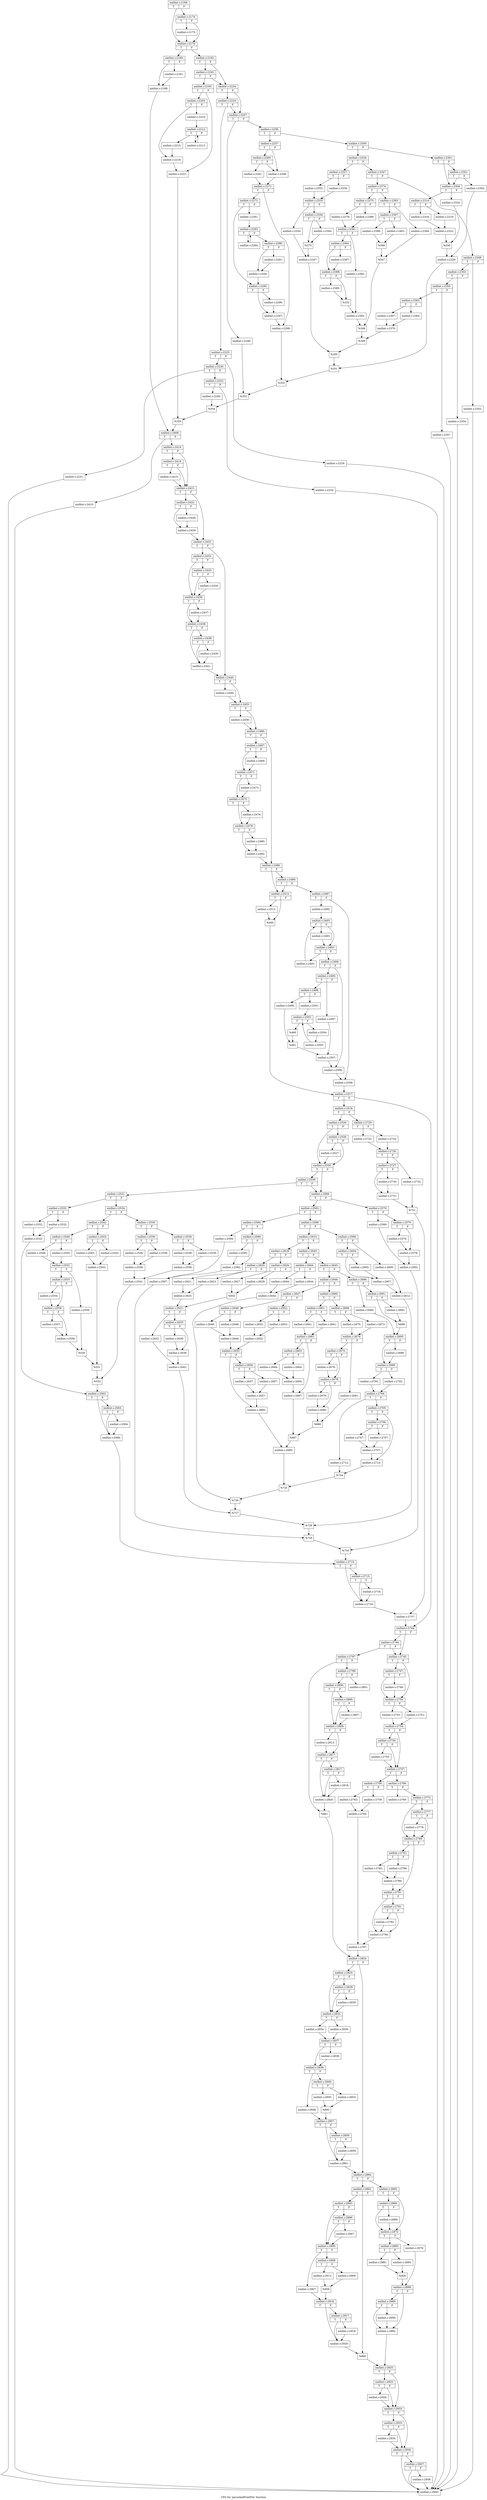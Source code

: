 digraph "CFG for 'parseAndPrintFile' function" {
	label="CFG for 'parseAndPrintFile' function";

	Node0x5073530 [shape=record,label="{xmllint.c:2168:|{<s0>T|<s1>F}}"];
	Node0x5073530 -> Node0x5091bf0;
	Node0x5073530 -> Node0x5091ba0;
	Node0x5091bf0 [shape=record,label="{xmllint.c:2174:|{<s0>T|<s1>F}}"];
	Node0x5091bf0 -> Node0x5091ba0;
	Node0x5091bf0 -> Node0x5091b50;
	Node0x5091b50 [shape=record,label="{xmllint.c:2175:}"];
	Node0x5091b50 -> Node0x5091ba0;
	Node0x5091ba0 [shape=record,label="{xmllint.c:2179:|{<s0>T|<s1>F}}"];
	Node0x5091ba0 -> Node0x50921e0;
	Node0x5091ba0 -> Node0x5092280;
	Node0x50921e0 [shape=record,label="{xmllint.c:2180:|{<s0>T|<s1>F}}"];
	Node0x50921e0 -> Node0x50926b0;
	Node0x50921e0 -> Node0x5092700;
	Node0x50926b0 [shape=record,label="{xmllint.c:2181:}"];
	Node0x50926b0 -> Node0x5092700;
	Node0x5092700 [shape=record,label="{xmllint.c:2188:}"];
	Node0x5092700 -> Node0x5092230;
	Node0x5092280 [shape=record,label="{xmllint.c:2192:|{<s0>T|<s1>F}}"];
	Node0x5092280 -> Node0x5095880;
	Node0x5092280 -> Node0x5093590;
	Node0x5095880 [shape=record,label="{xmllint.c:2192:|{<s0>T|<s1>F}}"];
	Node0x5095880 -> Node0x5094200;
	Node0x5095880 -> Node0x5093590;
	Node0x5094200 [shape=record,label="{xmllint.c:2193:|{<s0>T|<s1>F}}"];
	Node0x5094200 -> Node0x5098840;
	Node0x5094200 -> Node0x5098ce0;
	Node0x5098840 [shape=record,label="{xmllint.c:2203:|{<s0>T|<s1>F}}"];
	Node0x5098840 -> Node0x5099bd0;
	Node0x5098840 -> Node0x509a000;
	Node0x5099bd0 [shape=record,label="{xmllint.c:2210:}"];
	Node0x5099bd0 -> Node0x509a570;
	Node0x509a570 [shape=record,label="{xmllint.c:2212:|{<s0>T|<s1>F}}"];
	Node0x509a570 -> Node0x509b320;
	Node0x509a570 -> Node0x509af80;
	Node0x509b320 [shape=record,label="{xmllint.c:2213:}"];
	Node0x509b320 -> Node0x509a570;
	Node0x509af80 [shape=record,label="{xmllint.c:2215:}"];
	Node0x509af80 -> Node0x509a000;
	Node0x509a000 [shape=record,label="{xmllint.c:2219:}"];
	Node0x509a000 -> Node0x5098ce0;
	Node0x5098ce0 [shape=record,label="{xmllint.c:2221:}"];
	Node0x5098ce0 -> Node0x5093470;
	Node0x5093590 [shape=record,label="{xmllint.c:2224:|{<s0>T|<s1>F}}"];
	Node0x5093590 -> Node0x509c8b0;
	Node0x5093590 -> Node0x509c860;
	Node0x509c8b0 [shape=record,label="{xmllint.c:2224:|{<s0>T|<s1>F}}"];
	Node0x509c8b0 -> Node0x509b800;
	Node0x509c8b0 -> Node0x509c860;
	Node0x509b800 [shape=record,label="{xmllint.c:2225:|{<s0>T|<s1>F}}"];
	Node0x509b800 -> Node0x509d3f0;
	Node0x509b800 -> Node0x509d440;
	Node0x509d3f0 [shape=record,label="{xmllint.c:2229:}"];
	Node0x509d3f0 -> Node0x51165d0;
	Node0x509d440 [shape=record,label="{xmllint.c:2230:|{<s0>T|<s1>F}}"];
	Node0x509d440 -> Node0x509d8e0;
	Node0x509d440 -> Node0x509d930;
	Node0x509d8e0 [shape=record,label="{xmllint.c:2231:}"];
	Node0x509d8e0 -> Node0x51165d0;
	Node0x509d930 [shape=record,label="{xmllint.c:2232:|{<s0>T|<s1>F}}"];
	Node0x509d930 -> Node0x509e3e0;
	Node0x509d930 -> Node0x509e430;
	Node0x509e3e0 [shape=record,label="{xmllint.c:2234:}"];
	Node0x509e3e0 -> Node0x51165d0;
	Node0x509e430 [shape=record,label="{xmllint.c:2240:}"];
	Node0x509e430 -> Node0x509c3e0;
	Node0x509c860 [shape=record,label="{xmllint.c:2247:|{<s0>T|<s1>F}}"];
	Node0x509c860 -> Node0x509f1b0;
	Node0x509c860 -> Node0x509fb70;
	Node0x509f1b0 [shape=record,label="{xmllint.c:2248:}"];
	Node0x509f1b0 -> Node0x509f4e0;
	Node0x509fb70 [shape=record,label="{xmllint.c:2256:|{<s0>T|<s1>F}}"];
	Node0x509fb70 -> Node0x50a0260;
	Node0x509fb70 -> Node0x50a0480;
	Node0x50a0260 [shape=record,label="{xmllint.c:2257:|{<s0>T|<s1>F}}"];
	Node0x50a0260 -> Node0x50a0ac0;
	Node0x50a0260 -> Node0x50a0a70;
	Node0x50a0ac0 [shape=record,label="{xmllint.c:2260:|{<s0>T|<s1>F}}"];
	Node0x50a0ac0 -> Node0x50a09d0;
	Node0x50a0ac0 -> Node0x50a0a70;
	Node0x50a09d0 [shape=record,label="{xmllint.c:2261:}"];
	Node0x50a09d0 -> Node0x50a0a20;
	Node0x50a0a70 [shape=record,label="{xmllint.c:2268:}"];
	Node0x50a0a70 -> Node0x50a0a20;
	Node0x50a0a20 [shape=record,label="{xmllint.c:2271:|{<s0>T|<s1>F}}"];
	Node0x50a0a20 -> Node0x50a18e0;
	Node0x50a0a20 -> Node0x50a1930;
	Node0x50a18e0 [shape=record,label="{xmllint.c:2272:|{<s0>T|<s1>F}}"];
	Node0x50a18e0 -> Node0x50a2f80;
	Node0x50a18e0 -> Node0x50a2fd0;
	Node0x50a2f80 [shape=record,label="{xmllint.c:2281:}"];
	Node0x50a2f80 -> Node0x4eeb010;
	Node0x4eeb010 [shape=record,label="{xmllint.c:2283:|{<s0>T|<s1>F}}"];
	Node0x4eeb010 -> Node0x4eebcc0;
	Node0x4eeb010 -> Node0x4eeb340;
	Node0x4eebcc0 [shape=record,label="{xmllint.c:2284:}"];
	Node0x4eebcc0 -> Node0x4eeb010;
	Node0x4eeb340 [shape=record,label="{xmllint.c:2286:|{<s0>T|<s1>F}}"];
	Node0x4eeb340 -> Node0x4eec270;
	Node0x4eeb340 -> Node0x4eec190;
	Node0x4eec190 [shape=record,label="{xmllint.c:2291:}"];
	Node0x4eec190 -> Node0x4eec270;
	Node0x4eec270 [shape=record,label="{xmllint.c:2294:}"];
	Node0x4eec270 -> Node0x50a2fd0;
	Node0x50a2fd0 [shape=record,label="{xmllint.c:2295:|{<s0>T|<s1>F}}"];
	Node0x50a2fd0 -> Node0x50a7380;
	Node0x50a2fd0 -> Node0x50a73d0;
	Node0x50a7380 [shape=record,label="{xmllint.c:2296:}"];
	Node0x50a7380 -> Node0x50a73d0;
	Node0x50a73d0 [shape=record,label="{xmllint.c:2297:}"];
	Node0x50a73d0 -> Node0x50a1930;
	Node0x50a1930 [shape=record,label="{xmllint.c:2298:}"];
	Node0x50a1930 -> Node0x50a04d0;
	Node0x50a0480 [shape=record,label="{xmllint.c:2300:|{<s0>T|<s1>F}}"];
	Node0x50a0480 -> Node0x50a7a70;
	Node0x50a0480 -> Node0x50a7b10;
	Node0x50a7a70 [shape=record,label="{xmllint.c:2301:|{<s0>T|<s1>F}}"];
	Node0x50a7a70 -> Node0x50a7e80;
	Node0x50a7a70 -> Node0x50a7e30;
	Node0x50a7e80 [shape=record,label="{xmllint.c:2301:|{<s0>T|<s1>F}}"];
	Node0x50a7e80 -> Node0x50a7d90;
	Node0x50a7e80 -> Node0x50a7e30;
	Node0x50a7d90 [shape=record,label="{xmllint.c:2302:}"];
	Node0x50a7d90 -> Node0x50a7de0;
	Node0x50a7e30 [shape=record,label="{xmllint.c:2304:|{<s0>T|<s1>F}}"];
	Node0x50a7e30 -> Node0x50a8ef0;
	Node0x50a7e30 -> Node0x50a9340;
	Node0x50a8ef0 [shape=record,label="{xmllint.c:2314:|{<s0>T|<s1>F}}"];
	Node0x50a8ef0 -> Node0x50a96c0;
	Node0x50a8ef0 -> Node0x50a9760;
	Node0x50a96c0 [shape=record,label="{xmllint.c:2316:}"];
	Node0x50a96c0 -> Node0x50a9710;
	Node0x50a9760 [shape=record,label="{xmllint.c:2319:}"];
	Node0x50a9760 -> Node0x50a9710;
	Node0x50a9710 [shape=record,label="{xmllint.c:2323:}"];
	Node0x50a9710 -> Node0x50a92f0;
	Node0x50a9340 [shape=record,label="{xmllint.c:2324:}"];
	Node0x50a9340 -> Node0x50a92f0;
	Node0x50a92f0 [shape=record,label="{%240}"];
	Node0x50a92f0 -> Node0x50a7de0;
	Node0x50a7de0 [shape=record,label="{xmllint.c:2326:}"];
	Node0x50a7de0 -> Node0x50a7ac0;
	Node0x50a7b10 [shape=record,label="{xmllint.c:2326:|{<s0>T|<s1>F}}"];
	Node0x50a7b10 -> Node0x50aa1d0;
	Node0x50a7b10 -> Node0x50ab1b0;
	Node0x50aa1d0 [shape=record,label="{xmllint.c:2327:|{<s0>T|<s1>F}}"];
	Node0x50aa1d0 -> Node0x50ab690;
	Node0x50aa1d0 -> Node0x50ab730;
	Node0x50ab690 [shape=record,label="{xmllint.c:2330:}"];
	Node0x50ab690 -> Node0x50ab6e0;
	Node0x50ab730 [shape=record,label="{xmllint.c:2332:}"];
	Node0x50ab730 -> Node0x50ab6e0;
	Node0x50ab6e0 [shape=record,label="{xmllint.c:2333:|{<s0>T|<s1>F}}"];
	Node0x50ab6e0 -> Node0x50abdc0;
	Node0x50ab6e0 -> Node0x50abe60;
	Node0x50abdc0 [shape=record,label="{xmllint.c:2334:}"];
	Node0x50abdc0 -> Node0x50abe10;
	Node0x50abe60 [shape=record,label="{xmllint.c:2336:|{<s0>T|<s1>F}}"];
	Node0x50abe60 -> Node0x4e2c800;
	Node0x50abe60 -> Node0x4e220e0;
	Node0x4e2c800 [shape=record,label="{xmllint.c:2344:}"];
	Node0x4e2c800 -> Node0x4e220e0;
	Node0x4e220e0 [shape=record,label="{%270}"];
	Node0x4e220e0 -> Node0x50abe10;
	Node0x50abe10 [shape=record,label="{xmllint.c:2347:}"];
	Node0x50abe10 -> Node0x50aaaf0;
	Node0x50ab1b0 [shape=record,label="{xmllint.c:2347:|{<s0>T|<s1>F}}"];
	Node0x50ab1b0 -> Node0x50ae1b0;
	Node0x50ab1b0 -> Node0x50ae250;
	Node0x50ae1b0 [shape=record,label="{xmllint.c:2348:|{<s0>T|<s1>F}}"];
	Node0x50ae1b0 -> Node0x50aecd0;
	Node0x50ae1b0 -> Node0x50aed20;
	Node0x50aecd0 [shape=record,label="{xmllint.c:2352:}"];
	Node0x50aecd0 -> Node0x51165d0;
	Node0x50aed20 [shape=record,label="{xmllint.c:2353:|{<s0>T|<s1>F}}"];
	Node0x50aed20 -> Node0x50af1c0;
	Node0x50aed20 -> Node0x50af210;
	Node0x50af1c0 [shape=record,label="{xmllint.c:2354:}"];
	Node0x50af1c0 -> Node0x51165d0;
	Node0x50af210 [shape=record,label="{xmllint.c:2355:|{<s0>T|<s1>F}}"];
	Node0x50af210 -> Node0x50afcc0;
	Node0x50af210 -> Node0x50afd10;
	Node0x50afcc0 [shape=record,label="{xmllint.c:2357:}"];
	Node0x50afcc0 -> Node0x51165d0;
	Node0x50afd10 [shape=record,label="{xmllint.c:2363:|{<s0>T|<s1>F}}"];
	Node0x50afd10 -> Node0x50b05e0;
	Node0x50afd10 -> Node0x50b0680;
	Node0x50b05e0 [shape=record,label="{xmllint.c:2364:}"];
	Node0x50b05e0 -> Node0x50b0630;
	Node0x50b0680 [shape=record,label="{xmllint.c:2367:}"];
	Node0x50b0680 -> Node0x50b0630;
	Node0x50b0630 [shape=record,label="{xmllint.c:2370:}"];
	Node0x50b0630 -> Node0x50ae200;
	Node0x50ae250 [shape=record,label="{xmllint.c:2374:|{<s0>T|<s1>F}}"];
	Node0x50ae250 -> Node0x50b0e10;
	Node0x50ae250 -> Node0x50b20b0;
	Node0x50b0e10 [shape=record,label="{xmllint.c:2375:|{<s0>T|<s1>F}}"];
	Node0x50b0e10 -> Node0x50b2640;
	Node0x50b0e10 -> Node0x50b26e0;
	Node0x50b2640 [shape=record,label="{xmllint.c:2378:}"];
	Node0x50b2640 -> Node0x50b2690;
	Node0x50b26e0 [shape=record,label="{xmllint.c:2380:}"];
	Node0x50b26e0 -> Node0x50b2690;
	Node0x50b2690 [shape=record,label="{xmllint.c:2381:|{<s0>T|<s1>F}}"];
	Node0x50b2690 -> Node0x50b2d70;
	Node0x50b2690 -> Node0x50b2e10;
	Node0x50b2d70 [shape=record,label="{xmllint.c:2382:}"];
	Node0x50b2d70 -> Node0x50b2dc0;
	Node0x50b2e10 [shape=record,label="{xmllint.c:2384:|{<s0>T|<s1>F}}"];
	Node0x50b2e10 -> Node0x50b3720;
	Node0x50b2e10 -> Node0x50b3770;
	Node0x50b3720 [shape=record,label="{xmllint.c:2387:}"];
	Node0x50b3720 -> Node0x50b3770;
	Node0x50b3770 [shape=record,label="{xmllint.c:2388:|{<s0>T|<s1>F}}"];
	Node0x50b3770 -> Node0x50b3cf0;
	Node0x50b3770 -> Node0x50b3d40;
	Node0x50b3cf0 [shape=record,label="{xmllint.c:2389:}"];
	Node0x50b3cf0 -> Node0x50b3d40;
	Node0x50b3d40 [shape=record,label="{%332}"];
	Node0x50b3d40 -> Node0x50b2dc0;
	Node0x50b2dc0 [shape=record,label="{xmllint.c:2392:}"];
	Node0x50b2dc0 -> Node0x50b2060;
	Node0x50b20b0 [shape=record,label="{xmllint.c:2393:|{<s0>T|<s1>F}}"];
	Node0x50b20b0 -> Node0x50b43b0;
	Node0x50b20b0 -> Node0x50b4450;
	Node0x50b43b0 [shape=record,label="{xmllint.c:2394:}"];
	Node0x50b43b0 -> Node0x50b4400;
	Node0x50b4450 [shape=record,label="{xmllint.c:2397:|{<s0>T|<s1>F}}"];
	Node0x50b4450 -> Node0x50b4b50;
	Node0x50b4450 -> Node0x50b4bf0;
	Node0x50b4b50 [shape=record,label="{xmllint.c:2398:}"];
	Node0x50b4b50 -> Node0x50b4ba0;
	Node0x50b4bf0 [shape=record,label="{xmllint.c:2401:}"];
	Node0x50b4bf0 -> Node0x50b4ba0;
	Node0x50b4ba0 [shape=record,label="{%346}"];
	Node0x50b4ba0 -> Node0x50b4400;
	Node0x50b4400 [shape=record,label="{%347}"];
	Node0x50b4400 -> Node0x50b2060;
	Node0x50b2060 [shape=record,label="{%348}"];
	Node0x50b2060 -> Node0x50ae200;
	Node0x50ae200 [shape=record,label="{%349}"];
	Node0x50ae200 -> Node0x50aaaf0;
	Node0x50aaaf0 [shape=record,label="{%350}"];
	Node0x50aaaf0 -> Node0x50a7ac0;
	Node0x50a7ac0 [shape=record,label="{%351}"];
	Node0x50a7ac0 -> Node0x50a04d0;
	Node0x50a04d0 [shape=record,label="{%352}"];
	Node0x50a04d0 -> Node0x509f4e0;
	Node0x509f4e0 [shape=record,label="{%353}"];
	Node0x509f4e0 -> Node0x509c3e0;
	Node0x509c3e0 [shape=record,label="{%354}"];
	Node0x509c3e0 -> Node0x5093470;
	Node0x5093470 [shape=record,label="{%355}"];
	Node0x5093470 -> Node0x5092230;
	Node0x5092230 [shape=record,label="{xmllint.c:2409:|{<s0>T|<s1>F}}"];
	Node0x5092230 -> Node0x50b53c0;
	Node0x5092230 -> Node0x50b5f60;
	Node0x50b53c0 [shape=record,label="{xmllint.c:2410:}"];
	Node0x50b53c0 -> Node0x51165d0;
	Node0x50b5f60 [shape=record,label="{xmllint.c:2414:|{<s0>T|<s1>F}}"];
	Node0x50b5f60 -> Node0x50b6550;
	Node0x50b5f60 -> Node0x50b6500;
	Node0x50b6550 [shape=record,label="{xmllint.c:2414:|{<s0>T|<s1>F}}"];
	Node0x50b6550 -> Node0x50b6500;
	Node0x50b6550 -> Node0x50b64b0;
	Node0x50b64b0 [shape=record,label="{xmllint.c:2415:}"];
	Node0x50b64b0 -> Node0x50b6500;
	Node0x50b6500 [shape=record,label="{xmllint.c:2421:|{<s0>T|<s1>F}}"];
	Node0x50b6500 -> Node0x50b6be0;
	Node0x50b6500 -> Node0x50b6c30;
	Node0x50b6be0 [shape=record,label="{xmllint.c:2422:|{<s0>T|<s1>F}}"];
	Node0x50b6be0 -> Node0x50b76d0;
	Node0x50b6be0 -> Node0x50b7a60;
	Node0x50b76d0 [shape=record,label="{xmllint.c:2426:}"];
	Node0x50b76d0 -> Node0x50b7a60;
	Node0x50b7a60 [shape=record,label="{xmllint.c:2429:}"];
	Node0x50b7a60 -> Node0x50b6c30;
	Node0x50b6c30 [shape=record,label="{xmllint.c:2432:|{<s0>T|<s1>F}}"];
	Node0x50b6c30 -> Node0x50b7ea0;
	Node0x50b6c30 -> Node0x50b8430;
	Node0x50b7ea0 [shape=record,label="{xmllint.c:2433:|{<s0>T|<s1>F}}"];
	Node0x50b7ea0 -> Node0x50b8690;
	Node0x50b7ea0 -> Node0x50b8640;
	Node0x50b8690 [shape=record,label="{xmllint.c:2433:|{<s0>T|<s1>F}}"];
	Node0x50b8690 -> Node0x50b8640;
	Node0x50b8690 -> Node0x50b85f0;
	Node0x50b85f0 [shape=record,label="{xmllint.c:2434:}"];
	Node0x50b85f0 -> Node0x50b8640;
	Node0x50b8640 [shape=record,label="{xmllint.c:2436:|{<s0>T|<s1>F}}"];
	Node0x50b8640 -> Node0x50b77c0;
	Node0x50b8640 -> Node0x50b7810;
	Node0x50b77c0 [shape=record,label="{xmllint.c:2437:}"];
	Node0x50b77c0 -> Node0x50b7810;
	Node0x50b7810 [shape=record,label="{xmllint.c:2438:|{<s0>T|<s1>F}}"];
	Node0x50b7810 -> Node0x4ff0400;
	Node0x50b7810 -> Node0x4ff0450;
	Node0x4ff0400 [shape=record,label="{xmllint.c:2438:|{<s0>T|<s1>F}}"];
	Node0x4ff0400 -> Node0x4ff0450;
	Node0x4ff0400 -> Node0x4ff0120;
	Node0x4ff0120 [shape=record,label="{xmllint.c:2439:}"];
	Node0x4ff0120 -> Node0x4ff0450;
	Node0x4ff0450 [shape=record,label="{xmllint.c:2441:}"];
	Node0x4ff0450 -> Node0x50b8430;
	Node0x50b8430 [shape=record,label="{xmllint.c:2445:|{<s0>T|<s1>F}}"];
	Node0x50b8430 -> Node0x4ff0de0;
	Node0x50b8430 -> Node0x4ff0e30;
	Node0x4ff0de0 [shape=record,label="{xmllint.c:2446:}"];
	Node0x4ff0de0 -> Node0x4ff0e30;
	Node0x4ff0e30 [shape=record,label="{xmllint.c:2455:|{<s0>T|<s1>F}}"];
	Node0x4ff0e30 -> Node0x4c18600;
	Node0x4ff0e30 -> Node0x4ff15d0;
	Node0x4c18600 [shape=record,label="{xmllint.c:2456:}"];
	Node0x4c18600 -> Node0x4ff15d0;
	Node0x4ff15d0 [shape=record,label="{xmllint.c:2466:|{<s0>T|<s1>F}}"];
	Node0x4ff15d0 -> Node0x4ff1900;
	Node0x4ff15d0 -> Node0x4ff1f50;
	Node0x4ff1900 [shape=record,label="{xmllint.c:2467:|{<s0>T|<s1>F}}"];
	Node0x4ff1900 -> Node0x4ff27f0;
	Node0x4ff1900 -> Node0x4ff2840;
	Node0x4ff27f0 [shape=record,label="{xmllint.c:2469:}"];
	Node0x4ff27f0 -> Node0x4ff2840;
	Node0x4ff2840 [shape=record,label="{xmllint.c:2471:|{<s0>T|<s1>F}}"];
	Node0x4ff2840 -> Node0x4ff2f50;
	Node0x4ff2840 -> Node0x4ff3200;
	Node0x4ff2f50 [shape=record,label="{xmllint.c:2473:}"];
	Node0x4ff2f50 -> Node0x4ff3200;
	Node0x4ff3200 [shape=record,label="{xmllint.c:2475:|{<s0>T|<s1>F}}"];
	Node0x4ff3200 -> Node0x4ff3630;
	Node0x4ff3200 -> Node0x4ff3680;
	Node0x4ff3630 [shape=record,label="{xmllint.c:2476:}"];
	Node0x4ff3630 -> Node0x4ff3680;
	Node0x4ff3680 [shape=record,label="{xmllint.c:2478:|{<s0>T|<s1>F}}"];
	Node0x4ff3680 -> Node0x4ff3af0;
	Node0x4ff3680 -> Node0x4ff3b40;
	Node0x4ff3af0 [shape=record,label="{xmllint.c:2480:}"];
	Node0x4ff3af0 -> Node0x4ff3b40;
	Node0x4ff3b40 [shape=record,label="{xmllint.c:2482:}"];
	Node0x4ff3b40 -> Node0x4ff1f50;
	Node0x4ff1f50 [shape=record,label="{xmllint.c:2486:|{<s0>T|<s1>F}}"];
	Node0x4ff1f50 -> Node0x4ff4280;
	Node0x4ff1f50 -> Node0x4ff4230;
	Node0x4ff4280 [shape=record,label="{xmllint.c:2486:|{<s0>T|<s1>F}}"];
	Node0x4ff4280 -> Node0x4ff4230;
	Node0x4ff4280 -> Node0x4ff4190;
	Node0x4ff4190 [shape=record,label="{xmllint.c:2487:|{<s0>T|<s1>F}}"];
	Node0x4ff4190 -> Node0x4ff52f0;
	Node0x4ff4190 -> Node0x4ff5340;
	Node0x4ff52f0 [shape=record,label="{xmllint.c:2492:}"];
	Node0x4ff52f0 -> Node0x4ff5a60;
	Node0x4ff5a60 [shape=record,label="{xmllint.c:2493:|{<s0>T|<s1>F}}"];
	Node0x4ff5a60 -> Node0x4ff5d10;
	Node0x4ff5a60 -> Node0x4ff5cc0;
	Node0x4ff5d10 [shape=record,label="{xmllint.c:2493:}"];
	Node0x4ff5d10 -> Node0x4ff5cc0;
	Node0x4ff5cc0 [shape=record,label="{xmllint.c:2493:|{<s0>T|<s1>F}}"];
	Node0x4ff5cc0 -> Node0x4ff62d0;
	Node0x4ff5cc0 -> Node0x4ff5c40;
	Node0x4ff62d0 [shape=record,label="{xmllint.c:2493:}"];
	Node0x4ff62d0 -> Node0x4ff5a60;
	Node0x4ff5c40 [shape=record,label="{xmllint.c:2494:|{<s0>T|<s1>F}}"];
	Node0x4ff5c40 -> Node0x4ff6650;
	Node0x4ff5c40 -> Node0x4ff66a0;
	Node0x4ff6650 [shape=record,label="{xmllint.c:2495:|{<s0>T|<s1>F}}"];
	Node0x4ff6650 -> Node0x4ff7100;
	Node0x4ff6650 -> Node0x4ff7670;
	Node0x4ff7100 [shape=record,label="{xmllint.c:2497:}"];
	Node0x4ff7100 -> Node0x4ff7430;
	Node0x4ff7670 [shape=record,label="{xmllint.c:2498:|{<s0>T|<s1>F}}"];
	Node0x4ff7670 -> Node0x4ff7ac0;
	Node0x4ff7670 -> Node0x4ff7b60;
	Node0x4ff7ac0 [shape=record,label="{xmllint.c:2499:}"];
	Node0x4ff7ac0 -> Node0x4ff7b10;
	Node0x4ff7b60 [shape=record,label="{xmllint.c:2501:}"];
	Node0x4ff7b60 -> Node0x4ff86e0;
	Node0x4ff86e0 [shape=record,label="{xmllint.c:2503:|{<s0>T|<s1>F}}"];
	Node0x4ff86e0 -> Node0x4ff8940;
	Node0x4ff86e0 -> Node0x4ff8580;
	Node0x4ff8940 [shape=record,label="{xmllint.c:2504:}"];
	Node0x4ff8940 -> Node0x4ff88f0;
	Node0x4ff88f0 [shape=record,label="{xmllint.c:2503:}"];
	Node0x4ff88f0 -> Node0x4ff86e0;
	Node0x4ff8580 [shape=record,label="{%460}"];
	Node0x4ff8580 -> Node0x4ff7b10;
	Node0x4ff7b10 [shape=record,label="{%461}"];
	Node0x4ff7b10 -> Node0x4ff7430;
	Node0x4ff7430 [shape=record,label="{xmllint.c:2507:}"];
	Node0x4ff7430 -> Node0x4ff66a0;
	Node0x4ff66a0 [shape=record,label="{xmllint.c:2508:}"];
	Node0x4ff66a0 -> Node0x4ff5340;
	Node0x4ff5340 [shape=record,label="{xmllint.c:2509:}"];
	Node0x4ff5340 -> Node0x4ff41e0;
	Node0x4ff4230 [shape=record,label="{xmllint.c:2512:|{<s0>T|<s1>F}}"];
	Node0x4ff4230 -> Node0x4ff97e0;
	Node0x4ff4230 -> Node0x4ff9830;
	Node0x4ff97e0 [shape=record,label="{xmllint.c:2513:}"];
	Node0x4ff97e0 -> Node0x4ff9830;
	Node0x4ff9830 [shape=record,label="{%465}"];
	Node0x4ff9830 -> Node0x4ff41e0;
	Node0x4ff41e0 [shape=record,label="{xmllint.c:2517:|{<s0>T|<s1>F}}"];
	Node0x4ff41e0 -> Node0x4ffa0e0;
	Node0x4ff41e0 -> Node0x4ffa410;
	Node0x4ffa0e0 [shape=record,label="{xmllint.c:2518:|{<s0>T|<s1>F}}"];
	Node0x4ffa0e0 -> Node0x4ff9c50;
	Node0x4ffa0e0 -> Node0x4ffa750;
	Node0x4ffa750 [shape=record,label="{xmllint.c:2526:|{<s0>T|<s1>F}}"];
	Node0x4ffa750 -> Node0x4ffd860;
	Node0x4ffa750 -> Node0x4ff9f00;
	Node0x4ffd860 [shape=record,label="{xmllint.c:2526:|{<s0>T|<s1>F}}"];
	Node0x4ffd860 -> Node0x4ff9f00;
	Node0x4ffd860 -> Node0x4ffa2b0;
	Node0x4ffa2b0 [shape=record,label="{xmllint.c:2527:}"];
	Node0x4ffa2b0 -> Node0x4ff9f00;
	Node0x4ff9f00 [shape=record,label="{xmllint.c:2530:|{<s0>T|<s1>F}}"];
	Node0x4ff9f00 -> Node0x4ffe010;
	Node0x4ff9f00 -> Node0x4ffdfc0;
	Node0x4ffe010 [shape=record,label="{xmllint.c:2530:|{<s0>T|<s1>F}}"];
	Node0x4ffe010 -> Node0x4ffdfc0;
	Node0x4ffe010 -> Node0x4ffdf20;
	Node0x4ffdf20 [shape=record,label="{xmllint.c:2531:|{<s0>T|<s1>F}}"];
	Node0x4ffdf20 -> Node0x4ffe510;
	Node0x4ffdf20 -> Node0x4ffe5b0;
	Node0x4ffe510 [shape=record,label="{xmllint.c:2532:|{<s0>T|<s1>F}}"];
	Node0x4ffe510 -> Node0x4fff0e0;
	Node0x4ffe510 -> Node0x4fff410;
	Node0x4fff0e0 [shape=record,label="{xmllint.c:2532:}"];
	Node0x4fff0e0 -> Node0x4fff300;
	Node0x4fff410 [shape=record,label="{xmllint.c:2532:}"];
	Node0x4fff410 -> Node0x4fff300;
	Node0x4fff300 [shape=record,label="{xmllint.c:2532:}"];
	Node0x4fff300 -> Node0x4ffe560;
	Node0x4ffe5b0 [shape=record,label="{xmllint.c:2534:|{<s0>T|<s1>F}}"];
	Node0x4ffe5b0 -> Node0x4fff840;
	Node0x4ffe5b0 -> Node0x4fff8e0;
	Node0x4fff840 [shape=record,label="{xmllint.c:2535:|{<s0>T|<s1>F}}"];
	Node0x4fff840 -> Node0x4fea350;
	Node0x4fff840 -> Node0x4fea3f0;
	Node0x4fea350 [shape=record,label="{xmllint.c:2536:|{<s0>T|<s1>F}}"];
	Node0x4fea350 -> Node0x4feaa10;
	Node0x4fea350 -> Node0x4fead00;
	Node0x4feaa10 [shape=record,label="{xmllint.c:2536:}"];
	Node0x4feaa10 -> Node0x4feabf0;
	Node0x4fead00 [shape=record,label="{xmllint.c:2536:}"];
	Node0x4fead00 -> Node0x4feabf0;
	Node0x4feabf0 [shape=record,label="{xmllint.c:2536:}"];
	Node0x4feabf0 -> Node0x4fea3a0;
	Node0x4fea3f0 [shape=record,label="{xmllint.c:2539:|{<s0>T|<s1>F}}"];
	Node0x4fea3f0 -> Node0x4feb1a0;
	Node0x4fea3f0 -> Node0x4feb1f0;
	Node0x4feb1a0 [shape=record,label="{xmllint.c:2539:}"];
	Node0x4feb1a0 -> Node0x4feb240;
	Node0x4feb1f0 [shape=record,label="{xmllint.c:2539:}"];
	Node0x4feb1f0 -> Node0x4feb240;
	Node0x4feb240 [shape=record,label="{xmllint.c:2539:}"];
	Node0x4feb240 -> Node0x4fea3a0;
	Node0x4fea3a0 [shape=record,label="{xmllint.c:2541:}"];
	Node0x4fea3a0 -> Node0x4fff890;
	Node0x4fff8e0 [shape=record,label="{xmllint.c:2542:|{<s0>T|<s1>F}}"];
	Node0x4fff8e0 -> Node0x4feb910;
	Node0x4fff8e0 -> Node0x4feb9b0;
	Node0x4feb910 [shape=record,label="{xmllint.c:2543:|{<s0>T|<s1>F}}"];
	Node0x4feb910 -> Node0x4febcf0;
	Node0x4feb910 -> Node0x4febd40;
	Node0x4febcf0 [shape=record,label="{xmllint.c:2543:}"];
	Node0x4febcf0 -> Node0x4febd90;
	Node0x4febd40 [shape=record,label="{xmllint.c:2543:}"];
	Node0x4febd40 -> Node0x4febd90;
	Node0x4febd90 [shape=record,label="{xmllint.c:2543:}"];
	Node0x4febd90 -> Node0x4feb960;
	Node0x4feb9b0 [shape=record,label="{xmllint.c:2546:|{<s0>T|<s1>F}}"];
	Node0x4feb9b0 -> Node0x4fec690;
	Node0x4feb9b0 -> Node0x4fec730;
	Node0x4fec690 [shape=record,label="{xmllint.c:2548:}"];
	Node0x4fec690 -> Node0x4fec6e0;
	Node0x4fec730 [shape=record,label="{xmllint.c:2550:}"];
	Node0x4fec730 -> Node0x4fec6e0;
	Node0x4fec6e0 [shape=record,label="{xmllint.c:2552:|{<s0>T|<s1>F}}"];
	Node0x4fec6e0 -> Node0x4fed0e0;
	Node0x4fec6e0 -> Node0x4fed180;
	Node0x4fed0e0 [shape=record,label="{xmllint.c:2553:|{<s0>T|<s1>F}}"];
	Node0x4fed0e0 -> Node0x4fed4c0;
	Node0x4fed0e0 -> Node0x4fed510;
	Node0x4fed4c0 [shape=record,label="{xmllint.c:2554:}"];
	Node0x4fed4c0 -> Node0x4fed510;
	Node0x4fed510 [shape=record,label="{xmllint.c:2556:|{<s0>T|<s1>F}}"];
	Node0x4fed510 -> Node0x50dcbb0;
	Node0x4fed510 -> Node0x50dd060;
	Node0x50dcbb0 [shape=record,label="{xmllint.c:2557:}"];
	Node0x50dcbb0 -> Node0x50dd060;
	Node0x50dd060 [shape=record,label="{xmllint.c:2558:}"];
	Node0x50dd060 -> Node0x4fed130;
	Node0x4fed180 [shape=record,label="{xmllint.c:2559:}"];
	Node0x4fed180 -> Node0x4fed130;
	Node0x4fed130 [shape=record,label="{%530}"];
	Node0x4fed130 -> Node0x4feb960;
	Node0x4feb960 [shape=record,label="{%531}"];
	Node0x4feb960 -> Node0x4fff890;
	Node0x4fff890 [shape=record,label="{%532}"];
	Node0x4fff890 -> Node0x4ffe560;
	Node0x4ffe560 [shape=record,label="{xmllint.c:2563:|{<s0>T|<s1>F}}"];
	Node0x4ffe560 -> Node0x50ddcc0;
	Node0x4ffe560 -> Node0x50ddc70;
	Node0x50ddcc0 [shape=record,label="{xmllint.c:2563:|{<s0>T|<s1>F}}"];
	Node0x50ddcc0 -> Node0x50ddc70;
	Node0x50ddcc0 -> Node0x50ddc20;
	Node0x50ddc20 [shape=record,label="{xmllint.c:2564:}"];
	Node0x50ddc20 -> Node0x50ddc70;
	Node0x50ddc70 [shape=record,label="{xmllint.c:2566:}"];
	Node0x50ddc70 -> Node0x4ffdf70;
	Node0x4ffdfc0 [shape=record,label="{xmllint.c:2569:|{<s0>T|<s1>F}}"];
	Node0x4ffdfc0 -> Node0x50de540;
	Node0x4ffdfc0 -> Node0x50de5e0;
	Node0x50de540 [shape=record,label="{xmllint.c:2570:|{<s0>T|<s1>F}}"];
	Node0x50de540 -> Node0x50df8e0;
	Node0x50de540 -> Node0x50dfe20;
	Node0x50df8e0 [shape=record,label="{xmllint.c:2575:|{<s0>T|<s1>F}}"];
	Node0x50df8e0 -> Node0x50e00d0;
	Node0x50df8e0 -> Node0x50e0120;
	Node0x50e00d0 [shape=record,label="{xmllint.c:2576:}"];
	Node0x50e00d0 -> Node0x50e0120;
	Node0x50e0120 [shape=record,label="{xmllint.c:2578:}"];
	Node0x50e0120 -> Node0x50dfdd0;
	Node0x50dfe20 [shape=record,label="{xmllint.c:2580:}"];
	Node0x50dfe20 -> Node0x50dfdd0;
	Node0x50dfdd0 [shape=record,label="{xmllint.c:2583:}"];
	Node0x50dfdd0 -> Node0x50de590;
	Node0x50de5e0 [shape=record,label="{xmllint.c:2583:|{<s0>T|<s1>F}}"];
	Node0x50de5e0 -> Node0x50e05e0;
	Node0x50de5e0 -> Node0x50e13f0;
	Node0x50e05e0 [shape=record,label="{xmllint.c:2584:|{<s0>T|<s1>F}}"];
	Node0x50e05e0 -> Node0x50e2080;
	Node0x50e05e0 -> Node0x50e2120;
	Node0x50e2080 [shape=record,label="{xmllint.c:2589:|{<s0>T|<s1>F}}"];
	Node0x50e2080 -> Node0x50e2460;
	Node0x50e2080 -> Node0x50e24b0;
	Node0x50e2460 [shape=record,label="{xmllint.c:2590:}"];
	Node0x50e2460 -> Node0x50e24b0;
	Node0x50e24b0 [shape=record,label="{xmllint.c:2592:}"];
	Node0x50e24b0 -> Node0x50e20d0;
	Node0x50e2120 [shape=record,label="{xmllint.c:2594:}"];
	Node0x50e2120 -> Node0x50e20d0;
	Node0x50e20d0 [shape=record,label="{xmllint.c:2597:}"];
	Node0x50e20d0 -> Node0x50e13a0;
	Node0x50e13f0 [shape=record,label="{xmllint.c:2598:|{<s0>T|<s1>F}}"];
	Node0x50e13f0 -> Node0x50e32e0;
	Node0x50e13f0 -> Node0x50e3380;
	Node0x50e32e0 [shape=record,label="{xmllint.c:2599:|{<s0>T|<s1>F}}"];
	Node0x50e32e0 -> Node0x50e4010;
	Node0x50e32e0 -> Node0x50e40b0;
	Node0x50e4010 [shape=record,label="{xmllint.c:2604:|{<s0>T|<s1>F}}"];
	Node0x50e4010 -> Node0x50e43f0;
	Node0x50e4010 -> Node0x50e4440;
	Node0x50e43f0 [shape=record,label="{xmllint.c:2605:}"];
	Node0x50e43f0 -> Node0x50e4440;
	Node0x50e4440 [shape=record,label="{xmllint.c:2607:}"];
	Node0x50e4440 -> Node0x50e4060;
	Node0x50e40b0 [shape=record,label="{xmllint.c:2609:}"];
	Node0x50e40b0 -> Node0x50e4060;
	Node0x50e4060 [shape=record,label="{xmllint.c:2612:}"];
	Node0x50e4060 -> Node0x50e3330;
	Node0x50e3380 [shape=record,label="{xmllint.c:2615:|{<s0>T|<s1>F}}"];
	Node0x50e3380 -> Node0x50e5270;
	Node0x50e3380 -> Node0x50e5310;
	Node0x50e5270 [shape=record,label="{xmllint.c:2616:|{<s0>T|<s1>F}}"];
	Node0x50e5270 -> Node0x50e5b30;
	Node0x50e5270 -> Node0x50e5bd0;
	Node0x50e5b30 [shape=record,label="{xmllint.c:2620:|{<s0>T|<s1>F}}"];
	Node0x50e5b30 -> Node0x50e6000;
	Node0x50e5b30 -> Node0x50e60a0;
	Node0x50e6000 [shape=record,label="{xmllint.c:2621:}"];
	Node0x50e6000 -> Node0x50e6050;
	Node0x50e60a0 [shape=record,label="{xmllint.c:2623:}"];
	Node0x50e60a0 -> Node0x50e6050;
	Node0x50e6050 [shape=record,label="{xmllint.c:2625:}"];
	Node0x50e6050 -> Node0x50e5b80;
	Node0x50e5bd0 [shape=record,label="{xmllint.c:2626:|{<s0>T|<s1>F}}"];
	Node0x50e5bd0 -> Node0x50e6ca0;
	Node0x50e5bd0 -> Node0x50e76a0;
	Node0x50e6ca0 [shape=record,label="{xmllint.c:2627:}"];
	Node0x50e6ca0 -> Node0x50e7650;
	Node0x50e76a0 [shape=record,label="{xmllint.c:2629:}"];
	Node0x50e76a0 -> Node0x50e7650;
	Node0x50e7650 [shape=record,label="{%602}"];
	Node0x50e7650 -> Node0x50e5b80;
	Node0x50e5b80 [shape=record,label="{xmllint.c:2631:|{<s0>T|<s1>F}}"];
	Node0x50e5b80 -> Node0x50e7d20;
	Node0x50e5b80 -> Node0x50e84b0;
	Node0x50e7d20 [shape=record,label="{xmllint.c:2632:}"];
	Node0x50e7d20 -> Node0x50e8460;
	Node0x50e84b0 [shape=record,label="{xmllint.c:2635:|{<s0>T|<s1>F}}"];
	Node0x50e84b0 -> Node0x50e8ba0;
	Node0x50e84b0 -> Node0x50e8bf0;
	Node0x50e8ba0 [shape=record,label="{xmllint.c:2636:}"];
	Node0x50e8ba0 -> Node0x50e8bf0;
	Node0x50e8bf0 [shape=record,label="{xmllint.c:2638:}"];
	Node0x50e8bf0 -> Node0x50e8460;
	Node0x50e8460 [shape=record,label="{xmllint.c:2641:}"];
	Node0x50e8460 -> Node0x50e52c0;
	Node0x50e5310 [shape=record,label="{xmllint.c:2643:|{<s0>T|<s1>F}}"];
	Node0x50e5310 -> Node0x50e96f0;
	Node0x50e5310 -> Node0x50e9790;
	Node0x50e96f0 [shape=record,label="{xmllint.c:2644:|{<s0>T|<s1>F}}"];
	Node0x50e96f0 -> Node0x50e9e30;
	Node0x50e96f0 -> Node0x50ea160;
	Node0x50e9e30 [shape=record,label="{xmllint.c:2644:}"];
	Node0x50e9e30 -> Node0x50ea050;
	Node0x50ea160 [shape=record,label="{xmllint.c:2644:}"];
	Node0x50ea160 -> Node0x50ea050;
	Node0x50ea050 [shape=record,label="{xmllint.c:2644:}"];
	Node0x50ea050 -> Node0x50e9740;
	Node0x50e9790 [shape=record,label="{xmllint.c:2645:|{<s0>T|<s1>F}}"];
	Node0x50e9790 -> Node0x50ea590;
	Node0x50e9790 -> Node0x50ea630;
	Node0x50ea590 [shape=record,label="{xmllint.c:2646:|{<s0>T|<s1>F}}"];
	Node0x50ea590 -> Node0x50ea870;
	Node0x50ea590 -> Node0x50ea910;
	Node0x50ea870 [shape=record,label="{xmllint.c:2647:|{<s0>T|<s1>F}}"];
	Node0x50ea870 -> Node0x50eab30;
	Node0x50ea870 -> Node0x50eabd0;
	Node0x50eab30 [shape=record,label="{xmllint.c:2648:|{<s0>T|<s1>F}}"];
	Node0x50eab30 -> Node0x50eb270;
	Node0x50eab30 -> Node0x50eb5a0;
	Node0x50eb270 [shape=record,label="{xmllint.c:2648:}"];
	Node0x50eb270 -> Node0x50eb490;
	Node0x50eb5a0 [shape=record,label="{xmllint.c:2648:}"];
	Node0x50eb5a0 -> Node0x50eb490;
	Node0x50eb490 [shape=record,label="{xmllint.c:2648:}"];
	Node0x50eb490 -> Node0x50eab80;
	Node0x50eabd0 [shape=record,label="{xmllint.c:2652:|{<s0>T|<s1>F}}"];
	Node0x50eabd0 -> Node0x50ebdb0;
	Node0x50eabd0 -> Node0x50ebfe0;
	Node0x50ebdb0 [shape=record,label="{xmllint.c:2652:}"];
	Node0x50ebdb0 -> Node0x50ebed0;
	Node0x50ebfe0 [shape=record,label="{xmllint.c:2652:}"];
	Node0x50ebfe0 -> Node0x50ebed0;
	Node0x50ebed0 [shape=record,label="{xmllint.c:2652:}"];
	Node0x50ebed0 -> Node0x50eab80;
	Node0x50eab80 [shape=record,label="{xmllint.c:2655:|{<s0>T|<s1>F}}"];
	Node0x50eab80 -> Node0x50ec510;
	Node0x50eab80 -> Node0x50ec560;
	Node0x50ec510 [shape=record,label="{xmllint.c:2656:|{<s0>T|<s1>F}}"];
	Node0x50ec510 -> Node0x50ec910;
	Node0x50ec510 -> Node0x50ec960;
	Node0x50ec910 [shape=record,label="{xmllint.c:2657:}"];
	Node0x50ec910 -> Node0x50ec9b0;
	Node0x50ec960 [shape=record,label="{xmllint.c:2657:}"];
	Node0x50ec960 -> Node0x50ec9b0;
	Node0x50ec9b0 [shape=record,label="{xmllint.c:2657:}"];
	Node0x50ec9b0 -> Node0x50ec560;
	Node0x50ec560 [shape=record,label="{xmllint.c:2660:}"];
	Node0x50ec560 -> Node0x50ea8c0;
	Node0x50ea910 [shape=record,label="{xmllint.c:2660:|{<s0>T|<s1>F}}"];
	Node0x50ea910 -> Node0x50ed180;
	Node0x50ea910 -> Node0x50ed220;
	Node0x50ed180 [shape=record,label="{xmllint.c:2661:|{<s0>T|<s1>F}}"];
	Node0x50ed180 -> Node0x50ed9d0;
	Node0x50ed180 -> Node0x50edcc0;
	Node0x50ed9d0 [shape=record,label="{xmllint.c:2661:}"];
	Node0x50ed9d0 -> Node0x50edbb0;
	Node0x50edcc0 [shape=record,label="{xmllint.c:2661:}"];
	Node0x50edcc0 -> Node0x50edbb0;
	Node0x50edbb0 [shape=record,label="{xmllint.c:2661:|{<s0>T|<s1>F}}"];
	Node0x50edbb0 -> Node0x50ee110;
	Node0x50edbb0 -> Node0x50ee160;
	Node0x50ee110 [shape=record,label="{xmllint.c:2663:|{<s0>T|<s1>F}}"];
	Node0x50ee110 -> Node0x50ee380;
	Node0x50ee110 -> Node0x50ee3d0;
	Node0x50ee380 [shape=record,label="{xmllint.c:2664:}"];
	Node0x50ee380 -> Node0x50ee420;
	Node0x50ee3d0 [shape=record,label="{xmllint.c:2664:}"];
	Node0x50ee3d0 -> Node0x50ee420;
	Node0x50ee420 [shape=record,label="{xmllint.c:2664:}"];
	Node0x50ee420 -> Node0x50ee160;
	Node0x50ee160 [shape=record,label="{xmllint.c:2667:}"];
	Node0x50ee160 -> Node0x50ed1d0;
	Node0x50ed220 [shape=record,label="{xmllint.c:2668:|{<s0>T|<s1>F}}"];
	Node0x50ed220 -> Node0x50eedc0;
	Node0x50ed220 -> Node0x50eee60;
	Node0x50eedc0 [shape=record,label="{xmllint.c:2670:}"];
	Node0x50eedc0 -> Node0x50eee10;
	Node0x50eee60 [shape=record,label="{xmllint.c:2672:}"];
	Node0x50eee60 -> Node0x50eee10;
	Node0x50eee10 [shape=record,label="{xmllint.c:2674:|{<s0>T|<s1>F}}"];
	Node0x50eee10 -> Node0x50ef6e0;
	Node0x50eee10 -> Node0x50ef780;
	Node0x50ef6e0 [shape=record,label="{xmllint.c:2675:|{<s0>T|<s1>F}}"];
	Node0x50ef6e0 -> Node0x50efac0;
	Node0x50ef6e0 -> Node0x50efb10;
	Node0x50efac0 [shape=record,label="{xmllint.c:2676:}"];
	Node0x50efac0 -> Node0x50efb10;
	Node0x50efb10 [shape=record,label="{xmllint.c:2678:|{<s0>T|<s1>F}}"];
	Node0x50efb10 -> Node0x50f0010;
	Node0x50efb10 -> Node0x50f0340;
	Node0x50f0010 [shape=record,label="{xmllint.c:2679:}"];
	Node0x50f0010 -> Node0x50f0340;
	Node0x50f0340 [shape=record,label="{xmllint.c:2680:}"];
	Node0x50f0340 -> Node0x50ef730;
	Node0x50ef780 [shape=record,label="{xmllint.c:2681:}"];
	Node0x50ef780 -> Node0x50ef730;
	Node0x50ef730 [shape=record,label="{%686}"];
	Node0x50ef730 -> Node0x50ed1d0;
	Node0x50ed1d0 [shape=record,label="{%687}"];
	Node0x50ed1d0 -> Node0x50ea8c0;
	Node0x50ea8c0 [shape=record,label="{xmllint.c:2685:}"];
	Node0x50ea8c0 -> Node0x50ea5e0;
	Node0x50ea630 [shape=record,label="{xmllint.c:2686:|{<s0>T|<s1>F}}"];
	Node0x50ea630 -> Node0x4f5e380;
	Node0x50ea630 -> Node0x50f2fc0;
	Node0x4f5e380 [shape=record,label="{xmllint.c:2690:}"];
	Node0x4f5e380 -> Node0x4f5e3d0;
	Node0x50f2fc0 [shape=record,label="{xmllint.c:2691:|{<s0>T|<s1>F}}"];
	Node0x50f2fc0 -> Node0x50f35b0;
	Node0x50f2fc0 -> Node0x50f3600;
	Node0x50f35b0 [shape=record,label="{xmllint.c:2692:}"];
	Node0x50f35b0 -> Node0x50f3600;
	Node0x50f3600 [shape=record,label="{%696}"];
	Node0x50f3600 -> Node0x4f5e3d0;
	Node0x4f5e3d0 [shape=record,label="{xmllint.c:2695:|{<s0>T|<s1>F}}"];
	Node0x4f5e3d0 -> Node0x50f3c00;
	Node0x4f5e3d0 -> Node0x50f3c50;
	Node0x50f3c00 [shape=record,label="{xmllint.c:2696:}"];
	Node0x50f3c00 -> Node0x50f3c50;
	Node0x50f3c50 [shape=record,label="{xmllint.c:2699:|{<s0>T|<s1>F}}"];
	Node0x50f3c50 -> Node0x50f4130;
	Node0x50f3c50 -> Node0x50f41d0;
	Node0x50f4130 [shape=record,label="{xmllint.c:2700:}"];
	Node0x50f4130 -> Node0x50f4180;
	Node0x50f41d0 [shape=record,label="{xmllint.c:2702:}"];
	Node0x50f41d0 -> Node0x50f4180;
	Node0x50f4180 [shape=record,label="{xmllint.c:2704:|{<s0>T|<s1>F}}"];
	Node0x50f4180 -> Node0x50f4d00;
	Node0x50f4180 -> Node0x50f6590;
	Node0x50f4d00 [shape=record,label="{xmllint.c:2705:|{<s0>T|<s1>F}}"];
	Node0x50f4d00 -> Node0x50f6a70;
	Node0x50f4d00 -> Node0x50f6ac0;
	Node0x50f6a70 [shape=record,label="{xmllint.c:2706:|{<s0>T|<s1>F}}"];
	Node0x50f6a70 -> Node0x50f6f00;
	Node0x50f6a70 -> Node0x50f7130;
	Node0x50f6f00 [shape=record,label="{xmllint.c:2707:}"];
	Node0x50f6f00 -> Node0x50f72f0;
	Node0x50f7130 [shape=record,label="{xmllint.c:2707:}"];
	Node0x50f7130 -> Node0x50f72f0;
	Node0x50f72f0 [shape=record,label="{xmllint.c:2707:}"];
	Node0x50f72f0 -> Node0x50f6ac0;
	Node0x50f6ac0 [shape=record,label="{xmllint.c:2710:}"];
	Node0x50f6ac0 -> Node0x50f65e0;
	Node0x50f6590 [shape=record,label="{xmllint.c:2712:}"];
	Node0x50f6590 -> Node0x50f65e0;
	Node0x50f65e0 [shape=record,label="{%724}"];
	Node0x50f65e0 -> Node0x50ea5e0;
	Node0x50ea5e0 [shape=record,label="{%725}"];
	Node0x50ea5e0 -> Node0x50e9740;
	Node0x50e9740 [shape=record,label="{%726}"];
	Node0x50e9740 -> Node0x50e52c0;
	Node0x50e52c0 [shape=record,label="{%727}"];
	Node0x50e52c0 -> Node0x50e3330;
	Node0x50e3330 [shape=record,label="{%728}"];
	Node0x50e3330 -> Node0x50e13a0;
	Node0x50e13a0 [shape=record,label="{%729}"];
	Node0x50e13a0 -> Node0x50de590;
	Node0x50de590 [shape=record,label="{%730}"];
	Node0x50de590 -> Node0x4ffdf70;
	Node0x4ffdf70 [shape=record,label="{xmllint.c:2715:|{<s0>T|<s1>F}}"];
	Node0x4ffdf70 -> Node0x50f81e0;
	Node0x4ffdf70 -> Node0x50f7db0;
	Node0x50f81e0 [shape=record,label="{xmllint.c:2715:|{<s0>T|<s1>F}}"];
	Node0x50f81e0 -> Node0x50f7db0;
	Node0x50f81e0 -> Node0x50f7b80;
	Node0x50f7b80 [shape=record,label="{xmllint.c:2716:}"];
	Node0x50f7b80 -> Node0x50f7db0;
	Node0x50f7db0 [shape=record,label="{xmllint.c:2719:}"];
	Node0x50f7db0 -> Node0x4ff9ba0;
	Node0x4ff9c50 [shape=record,label="{xmllint.c:2720:|{<s0>T|<s1>F}}"];
	Node0x4ff9c50 -> Node0x50f8bd0;
	Node0x4ff9c50 -> Node0x50f8c70;
	Node0x50f8bd0 [shape=record,label="{xmllint.c:2722:}"];
	Node0x50f8bd0 -> Node0x50f8c20;
	Node0x50f8c70 [shape=record,label="{xmllint.c:2724:}"];
	Node0x50f8c70 -> Node0x50f8c20;
	Node0x50f8c20 [shape=record,label="{xmllint.c:2726:|{<s0>T|<s1>F}}"];
	Node0x50f8c20 -> Node0x50f9150;
	Node0x50f8c20 -> Node0x50f91f0;
	Node0x50f9150 [shape=record,label="{xmllint.c:2727:|{<s0>T|<s1>F}}"];
	Node0x50f9150 -> Node0x50f9e50;
	Node0x50f9150 -> Node0x50fa110;
	Node0x50f9e50 [shape=record,label="{xmllint.c:2730:}"];
	Node0x50f9e50 -> Node0x50fa110;
	Node0x50fa110 [shape=record,label="{xmllint.c:2731:}"];
	Node0x50fa110 -> Node0x50f91a0;
	Node0x50f91f0 [shape=record,label="{xmllint.c:2732:}"];
	Node0x50f91f0 -> Node0x50f91a0;
	Node0x50f91a0 [shape=record,label="{%751}"];
	Node0x50f91a0 -> Node0x4ff9ba0;
	Node0x4ff9ba0 [shape=record,label="{xmllint.c:2737:}"];
	Node0x4ff9ba0 -> Node0x4ffa410;
	Node0x4ffa410 [shape=record,label="{xmllint.c:2744:|{<s0>T|<s1>F}}"];
	Node0x4ffa410 -> Node0x50faa50;
	Node0x4ffa410 -> Node0x50fab40;
	Node0x50fab40 [shape=record,label="{xmllint.c:2744:|{<s0>T|<s1>F}}"];
	Node0x50fab40 -> Node0x50faa50;
	Node0x50fab40 -> Node0x50faaf0;
	Node0x50faa50 [shape=record,label="{xmllint.c:2745:|{<s0>T|<s1>F}}"];
	Node0x50faa50 -> Node0x50fb3b0;
	Node0x50faa50 -> Node0x50fb360;
	Node0x50fb3b0 [shape=record,label="{xmllint.c:2747:|{<s0>T|<s1>F}}"];
	Node0x50fb3b0 -> Node0x50fb360;
	Node0x50fb3b0 -> Node0x50fb310;
	Node0x50fb310 [shape=record,label="{xmllint.c:2748:}"];
	Node0x50fb310 -> Node0x50fb360;
	Node0x50fb360 [shape=record,label="{xmllint.c:2750:|{<s0>T|<s1>F}}"];
	Node0x50fb360 -> Node0x50fb990;
	Node0x50fb360 -> Node0x50fba30;
	Node0x50fb990 [shape=record,label="{xmllint.c:2751:}"];
	Node0x50fb990 -> Node0x50fb9e0;
	Node0x50fba30 [shape=record,label="{xmllint.c:2753:}"];
	Node0x50fba30 -> Node0x50fb9e0;
	Node0x50fb9e0 [shape=record,label="{xmllint.c:2754:|{<s0>T|<s1>F}}"];
	Node0x50fb9e0 -> Node0x50fc890;
	Node0x50fb9e0 -> Node0x50fc840;
	Node0x50fc890 [shape=record,label="{xmllint.c:2754:|{<s0>T|<s1>F}}"];
	Node0x50fc890 -> Node0x50fc840;
	Node0x50fc890 -> Node0x50fc2c0;
	Node0x50fc2c0 [shape=record,label="{xmllint.c:2755:}"];
	Node0x50fc2c0 -> Node0x50fc840;
	Node0x50fc840 [shape=record,label="{xmllint.c:2757:|{<s0>T|<s1>F}}"];
	Node0x50fc840 -> Node0x50fcf30;
	Node0x50fc840 -> Node0x50fcfd0;
	Node0x50fcf30 [shape=record,label="{xmllint.c:2758:|{<s0>T|<s1>F}}"];
	Node0x50fcf30 -> Node0x50fd310;
	Node0x50fcf30 -> Node0x50fd3b0;
	Node0x50fd310 [shape=record,label="{xmllint.c:2759:}"];
	Node0x50fd310 -> Node0x50fd360;
	Node0x50fd3b0 [shape=record,label="{xmllint.c:2762:}"];
	Node0x50fd3b0 -> Node0x50fd360;
	Node0x50fd360 [shape=record,label="{xmllint.c:2764:}"];
	Node0x50fd360 -> Node0x50fcf80;
	Node0x50fcfd0 [shape=record,label="{xmllint.c:2766:|{<s0>T|<s1>F}}"];
	Node0x50fcfd0 -> Node0x50fe460;
	Node0x50fcfd0 -> Node0x50fe4b0;
	Node0x50fe460 [shape=record,label="{xmllint.c:2769:}"];
	Node0x50fe4b0 [shape=record,label="{xmllint.c:2773:|{<s0>T|<s1>F}}"];
	Node0x50fe4b0 -> Node0x50ffba0;
	Node0x50fe4b0 -> Node0x50ffb50;
	Node0x50ffba0 [shape=record,label="{xmllint.c:2777:|{<s0>T|<s1>F}}"];
	Node0x50ffba0 -> Node0x50ffb50;
	Node0x50ffba0 -> Node0x50ff310;
	Node0x50ff310 [shape=record,label="{xmllint.c:2778:}"];
	Node0x50ff310 -> Node0x50ffb50;
	Node0x50ffb50 [shape=record,label="{xmllint.c:2780:|{<s0>T|<s1>F}}"];
	Node0x50ffb50 -> Node0x51001c0;
	Node0x50ffb50 -> Node0x5100170;
	Node0x5100170 [shape=record,label="{xmllint.c:2781:|{<s0>T|<s1>F}}"];
	Node0x5100170 -> Node0x5100700;
	Node0x5100170 -> Node0x5100c60;
	Node0x5100700 [shape=record,label="{xmllint.c:2782:}"];
	Node0x5100700 -> Node0x5100c10;
	Node0x5100c60 [shape=record,label="{xmllint.c:2786:}"];
	Node0x5100c60 -> Node0x5100c10;
	Node0x5100c10 [shape=record,label="{xmllint.c:2789:}"];
	Node0x5100c10 -> Node0x51001c0;
	Node0x51001c0 [shape=record,label="{xmllint.c:2791:|{<s0>T|<s1>F}}"];
	Node0x51001c0 -> Node0x5101af0;
	Node0x51001c0 -> Node0x5101aa0;
	Node0x5101af0 [shape=record,label="{xmllint.c:2791:|{<s0>T|<s1>F}}"];
	Node0x5101af0 -> Node0x5101aa0;
	Node0x5101af0 -> Node0x5101a50;
	Node0x5101a50 [shape=record,label="{xmllint.c:2792:}"];
	Node0x5101a50 -> Node0x5101aa0;
	Node0x5101aa0 [shape=record,label="{xmllint.c:2794:}"];
	Node0x5101aa0 -> Node0x50fcf80;
	Node0x50fcf80 [shape=record,label="{xmllint.c:2797:}"];
	Node0x50fcf80 -> Node0x50faaa0;
	Node0x50faaf0 [shape=record,label="{xmllint.c:2797:|{<s0>T|<s1>F}}"];
	Node0x50faaf0 -> Node0x5102730;
	Node0x50faaf0 -> Node0x5102bf0;
	Node0x5102730 [shape=record,label="{xmllint.c:2798:|{<s0>T|<s1>F}}"];
	Node0x5102730 -> Node0x5102fc0;
	Node0x5102730 -> Node0x5103010;
	Node0x5102fc0 [shape=record,label="{xmllint.c:2801:}"];
	Node0x5103010 [shape=record,label="{xmllint.c:2806:|{<s0>T|<s1>F}}"];
	Node0x5103010 -> Node0x5103950;
	Node0x5103010 -> Node0x5103900;
	Node0x5103950 [shape=record,label="{xmllint.c:2806:|{<s0>T|<s1>F}}"];
	Node0x5103950 -> Node0x5103900;
	Node0x5103950 -> Node0x51037c0;
	Node0x51037c0 [shape=record,label="{xmllint.c:2807:}"];
	Node0x51037c0 -> Node0x5103900;
	Node0x5103900 [shape=record,label="{xmllint.c:2809:|{<s0>T|<s1>F}}"];
	Node0x5103900 -> Node0x5104860;
	Node0x5103900 -> Node0x5104810;
	Node0x5104810 [shape=record,label="{xmllint.c:2813:}"];
	Node0x5104810 -> Node0x5104860;
	Node0x5104860 [shape=record,label="{xmllint.c:2817:|{<s0>T|<s1>F}}"];
	Node0x5104860 -> Node0x51055e0;
	Node0x5104860 -> Node0x5105590;
	Node0x51055e0 [shape=record,label="{xmllint.c:2817:|{<s0>T|<s1>F}}"];
	Node0x51055e0 -> Node0x5105590;
	Node0x51055e0 -> Node0x5104dc0;
	Node0x5104dc0 [shape=record,label="{xmllint.c:2818:}"];
	Node0x5104dc0 -> Node0x5105590;
	Node0x5105590 [shape=record,label="{xmllint.c:2820:}"];
	Node0x5105590 -> Node0x5102bf0;
	Node0x5102bf0 [shape=record,label="{%861}"];
	Node0x5102bf0 -> Node0x50faaa0;
	Node0x50faaa0 [shape=record,label="{xmllint.c:2824:|{<s0>T|<s1>F}}"];
	Node0x50faaa0 -> Node0x5106010;
	Node0x50faaa0 -> Node0x5106060;
	Node0x5106010 [shape=record,label="{xmllint.c:2825:|{<s0>T|<s1>F}}"];
	Node0x5106010 -> Node0x5091780;
	Node0x5106010 -> Node0x5091730;
	Node0x5091780 [shape=record,label="{xmllint.c:2829:|{<s0>T|<s1>F}}"];
	Node0x5091780 -> Node0x5091730;
	Node0x5091780 -> Node0x50916e0;
	Node0x50916e0 [shape=record,label="{xmllint.c:2830:}"];
	Node0x50916e0 -> Node0x5091730;
	Node0x5091730 [shape=record,label="{xmllint.c:2833:|{<s0>T|<s1>F}}"];
	Node0x5091730 -> Node0x51080b0;
	Node0x5091730 -> Node0x5108150;
	Node0x51080b0 [shape=record,label="{xmllint.c:2834:}"];
	Node0x51080b0 -> Node0x5108100;
	Node0x5108150 [shape=record,label="{xmllint.c:2836:}"];
	Node0x5108150 -> Node0x5108100;
	Node0x5108100 [shape=record,label="{xmllint.c:2837:|{<s0>T|<s1>F}}"];
	Node0x5108100 -> Node0x51088f0;
	Node0x5108100 -> Node0x5108940;
	Node0x51088f0 [shape=record,label="{xmllint.c:2838:}"];
	Node0x51088f0 -> Node0x5108940;
	Node0x5108940 [shape=record,label="{xmllint.c:2839:|{<s0>T|<s1>F}}"];
	Node0x5108940 -> Node0x51096c0;
	Node0x5108940 -> Node0x5109f50;
	Node0x51096c0 [shape=record,label="{xmllint.c:2848:}"];
	Node0x51096c0 -> Node0x5109f00;
	Node0x5109f50 [shape=record,label="{xmllint.c:2849:|{<s0>T|<s1>F}}"];
	Node0x5109f50 -> Node0x510a2f0;
	Node0x5109f50 -> Node0x510a390;
	Node0x510a2f0 [shape=record,label="{xmllint.c:2850:}"];
	Node0x510a2f0 -> Node0x510a340;
	Node0x510a390 [shape=record,label="{xmllint.c:2853:}"];
	Node0x510a390 -> Node0x510a340;
	Node0x510a340 [shape=record,label="{%893}"];
	Node0x510a340 -> Node0x5109f00;
	Node0x5109f00 [shape=record,label="{xmllint.c:2857:|{<s0>T|<s1>F}}"];
	Node0x5109f00 -> Node0x510b680;
	Node0x5109f00 -> Node0x510b630;
	Node0x510b680 [shape=record,label="{xmllint.c:2858:|{<s0>T|<s1>F}}"];
	Node0x510b680 -> Node0x510b630;
	Node0x510b680 -> Node0x510b300;
	Node0x510b300 [shape=record,label="{xmllint.c:2859:}"];
	Node0x510b300 -> Node0x510b630;
	Node0x510b630 [shape=record,label="{xmllint.c:2861:}"];
	Node0x510b630 -> Node0x5106060;
	Node0x5106060 [shape=record,label="{xmllint.c:2864:|{<s0>T|<s1>F}}"];
	Node0x5106060 -> Node0x510bb30;
	Node0x5106060 -> Node0x510bbd0;
	Node0x510bb30 [shape=record,label="{xmllint.c:2865:|{<s0>T|<s1>F}}"];
	Node0x510bb30 -> Node0x510dc50;
	Node0x510bb30 -> Node0x510dc00;
	Node0x510dc50 [shape=record,label="{xmllint.c:2868:|{<s0>T|<s1>F}}"];
	Node0x510dc50 -> Node0x510dc00;
	Node0x510dc50 -> Node0x510dbb0;
	Node0x510dbb0 [shape=record,label="{xmllint.c:2869:}"];
	Node0x510dbb0 -> Node0x510dc00;
	Node0x510dc00 [shape=record,label="{xmllint.c:2872:|{<s0>T|<s1>F}}"];
	Node0x510dc00 -> Node0x510eb80;
	Node0x510dc00 -> Node0x510f8c0;
	Node0x510eb80 [shape=record,label="{xmllint.c:2879:}"];
	Node0x510eb80 -> Node0x510eeb0;
	Node0x510f8c0 [shape=record,label="{xmllint.c:2880:|{<s0>T|<s1>F}}"];
	Node0x510f8c0 -> Node0x510fc60;
	Node0x510f8c0 -> Node0x510fd00;
	Node0x510fc60 [shape=record,label="{xmllint.c:2881:}"];
	Node0x510fc60 -> Node0x510fcb0;
	Node0x510fd00 [shape=record,label="{xmllint.c:2884:}"];
	Node0x510fd00 -> Node0x510fcb0;
	Node0x510fcb0 [shape=record,label="{%926}"];
	Node0x510fcb0 -> Node0x510eeb0;
	Node0x510eeb0 [shape=record,label="{xmllint.c:2888:|{<s0>T|<s1>F}}"];
	Node0x510eeb0 -> Node0x5110f70;
	Node0x510eeb0 -> Node0x5110f20;
	Node0x5110f70 [shape=record,label="{xmllint.c:2889:|{<s0>T|<s1>F}}"];
	Node0x5110f70 -> Node0x5110f20;
	Node0x5110f70 -> Node0x5110bf0;
	Node0x5110bf0 [shape=record,label="{xmllint.c:2890:}"];
	Node0x5110bf0 -> Node0x5110f20;
	Node0x5110f20 [shape=record,label="{xmllint.c:2892:}"];
	Node0x5110f20 -> Node0x510bb80;
	Node0x510bbd0 [shape=record,label="{xmllint.c:2892:|{<s0>T|<s1>F}}"];
	Node0x510bbd0 -> Node0x51113f0;
	Node0x510bbd0 -> Node0x5111440;
	Node0x51113f0 [shape=record,label="{xmllint.c:2893:|{<s0>T|<s1>F}}"];
	Node0x51113f0 -> Node0x5112010;
	Node0x51113f0 -> Node0x5111fc0;
	Node0x5112010 [shape=record,label="{xmllint.c:2896:|{<s0>T|<s1>F}}"];
	Node0x5112010 -> Node0x5111fc0;
	Node0x5112010 -> Node0x5111f70;
	Node0x5111f70 [shape=record,label="{xmllint.c:2897:}"];
	Node0x5111f70 -> Node0x5111fc0;
	Node0x5111fc0 [shape=record,label="{xmllint.c:2900:|{<s0>T|<s1>F}}"];
	Node0x5111fc0 -> Node0x5113540;
	Node0x5111fc0 -> Node0x5113820;
	Node0x5113540 [shape=record,label="{xmllint.c:2907:}"];
	Node0x5113540 -> Node0x5113870;
	Node0x5113820 [shape=record,label="{xmllint.c:2908:|{<s0>T|<s1>F}}"];
	Node0x5113820 -> Node0x5113d30;
	Node0x5113820 -> Node0x5113dd0;
	Node0x5113d30 [shape=record,label="{xmllint.c:2909:}"];
	Node0x5113d30 -> Node0x5113d80;
	Node0x5113dd0 [shape=record,label="{xmllint.c:2912:}"];
	Node0x5113dd0 -> Node0x5113d80;
	Node0x5113d80 [shape=record,label="{%959}"];
	Node0x5113d80 -> Node0x5113870;
	Node0x5113870 [shape=record,label="{xmllint.c:2916:|{<s0>T|<s1>F}}"];
	Node0x5113870 -> Node0x5114b50;
	Node0x5113870 -> Node0x5114b00;
	Node0x5114b50 [shape=record,label="{xmllint.c:2917:|{<s0>T|<s1>F}}"];
	Node0x5114b50 -> Node0x5114b00;
	Node0x5114b50 -> Node0x5114ab0;
	Node0x5114ab0 [shape=record,label="{xmllint.c:2918:}"];
	Node0x5114ab0 -> Node0x5114b00;
	Node0x5114b00 [shape=record,label="{xmllint.c:2920:}"];
	Node0x5114b00 -> Node0x5111440;
	Node0x5111440 [shape=record,label="{%965}"];
	Node0x5111440 -> Node0x510bb80;
	Node0x510bb80 [shape=record,label="{xmllint.c:2925:|{<s0>T|<s1>F}}"];
	Node0x510bb80 -> Node0x5115400;
	Node0x510bb80 -> Node0x51153b0;
	Node0x5115400 [shape=record,label="{xmllint.c:2925:|{<s0>T|<s1>F}}"];
	Node0x5115400 -> Node0x51153b0;
	Node0x5115400 -> Node0x5115360;
	Node0x5115360 [shape=record,label="{xmllint.c:2926:}"];
	Node0x5115360 -> Node0x51153b0;
	Node0x51153b0 [shape=record,label="{xmllint.c:2933:|{<s0>T|<s1>F}}"];
	Node0x51153b0 -> Node0x5115f50;
	Node0x51153b0 -> Node0x5115fa0;
	Node0x5115f50 [shape=record,label="{xmllint.c:2933:|{<s0>T|<s1>F}}"];
	Node0x5115f50 -> Node0x5115fa0;
	Node0x5115f50 -> Node0x5115c70;
	Node0x5115c70 [shape=record,label="{xmllint.c:2934:}"];
	Node0x5115c70 -> Node0x5115fa0;
	Node0x5115fa0 [shape=record,label="{xmllint.c:2936:|{<s0>T|<s1>F}}"];
	Node0x5115fa0 -> Node0x5116620;
	Node0x5115fa0 -> Node0x51165d0;
	Node0x5116620 [shape=record,label="{xmllint.c:2937:|{<s0>T|<s1>F}}"];
	Node0x5116620 -> Node0x51165d0;
	Node0x5116620 -> Node0x5116580;
	Node0x5116580 [shape=record,label="{xmllint.c:2938:}"];
	Node0x5116580 -> Node0x51165d0;
	Node0x51165d0 [shape=record,label="{xmllint.c:2940:}"];
}
